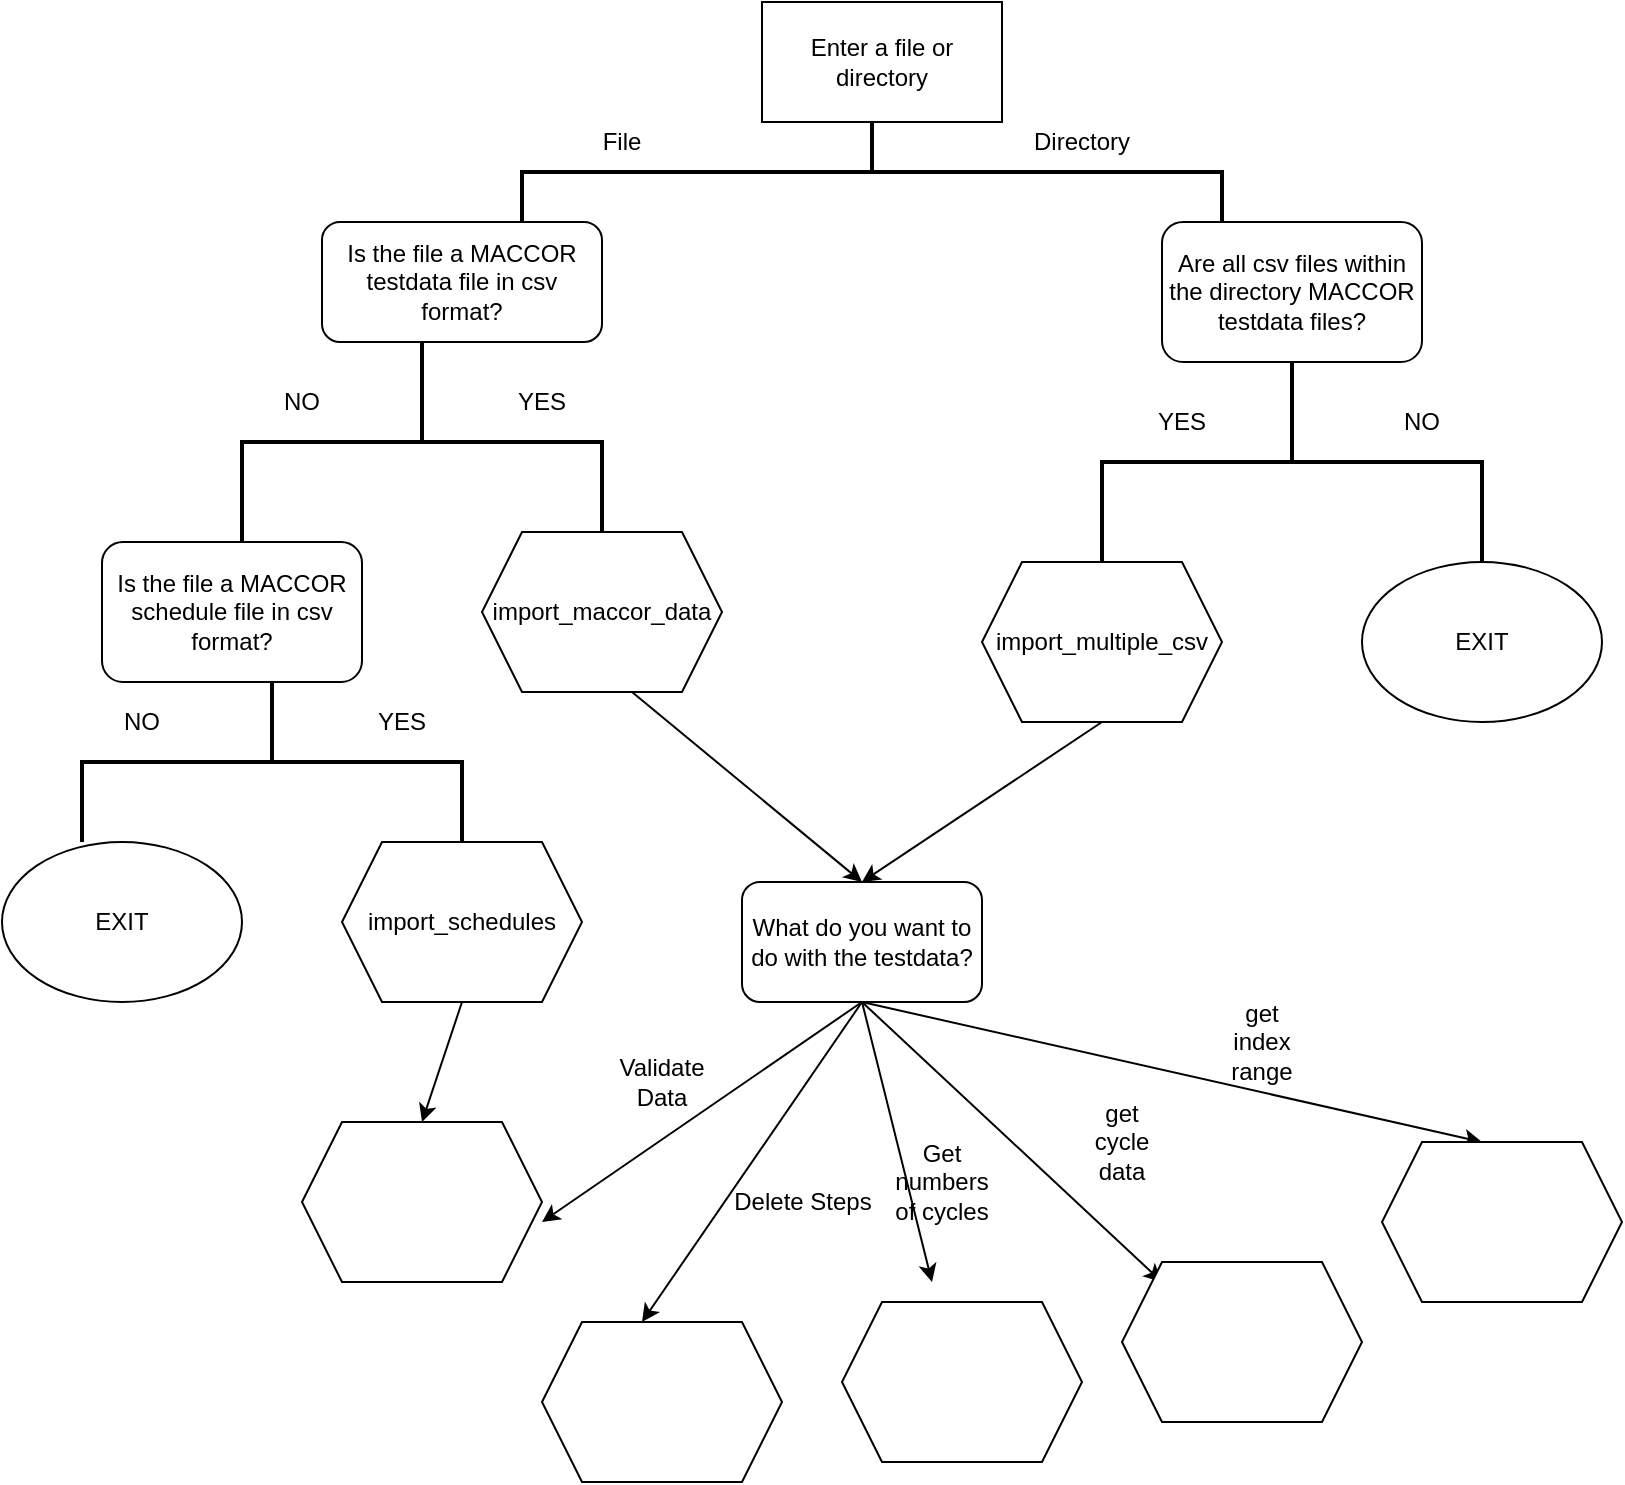 <mxfile version="13.6.4" type="device"><diagram id="C5RBs43oDa-KdzZeNtuy" name="Page-1"><mxGraphModel dx="1422" dy="914" grid="1" gridSize="10" guides="1" tooltips="1" connect="1" arrows="1" fold="1" page="1" pageScale="1" pageWidth="827" pageHeight="1169" math="0" shadow="0"><root><mxCell id="WIyWlLk6GJQsqaUBKTNV-0"/><mxCell id="WIyWlLk6GJQsqaUBKTNV-1" parent="WIyWlLk6GJQsqaUBKTNV-0"/><mxCell id="yUbsD0IC-R1BTTH6VM6u-6" value="" style="strokeWidth=2;html=1;shape=mxgraph.flowchart.annotation_2;align=left;labelPosition=right;pointerEvents=1;direction=south;" vertex="1" parent="WIyWlLk6GJQsqaUBKTNV-1"><mxGeometry x="270" y="80" width="350" height="50" as="geometry"/></mxCell><mxCell id="yUbsD0IC-R1BTTH6VM6u-7" value="Is the file a MACCOR testdata file in csv format?" style="rounded=1;whiteSpace=wrap;html=1;direction=west;" vertex="1" parent="WIyWlLk6GJQsqaUBKTNV-1"><mxGeometry x="170" y="130" width="140" height="60" as="geometry"/></mxCell><mxCell id="yUbsD0IC-R1BTTH6VM6u-8" value="Are all csv files within the directory MACCOR testdata files?" style="rounded=1;whiteSpace=wrap;html=1;direction=west;" vertex="1" parent="WIyWlLk6GJQsqaUBKTNV-1"><mxGeometry x="590" y="130" width="130" height="70" as="geometry"/></mxCell><mxCell id="yUbsD0IC-R1BTTH6VM6u-9" value="File" style="text;html=1;strokeColor=none;fillColor=none;align=center;verticalAlign=middle;whiteSpace=wrap;rounded=0;" vertex="1" parent="WIyWlLk6GJQsqaUBKTNV-1"><mxGeometry x="300" y="80" width="40" height="20" as="geometry"/></mxCell><mxCell id="yUbsD0IC-R1BTTH6VM6u-10" value="Directory" style="text;html=1;strokeColor=none;fillColor=none;align=center;verticalAlign=middle;whiteSpace=wrap;rounded=0;" vertex="1" parent="WIyWlLk6GJQsqaUBKTNV-1"><mxGeometry x="530" y="80" width="40" height="20" as="geometry"/></mxCell><mxCell id="yUbsD0IC-R1BTTH6VM6u-11" value="" style="strokeWidth=2;html=1;shape=mxgraph.flowchart.annotation_2;align=left;labelPosition=right;pointerEvents=1;direction=south;" vertex="1" parent="WIyWlLk6GJQsqaUBKTNV-1"><mxGeometry x="130" y="190" width="180" height="100" as="geometry"/></mxCell><mxCell id="yUbsD0IC-R1BTTH6VM6u-12" value="YES" style="text;html=1;strokeColor=none;fillColor=none;align=center;verticalAlign=middle;whiteSpace=wrap;rounded=0;" vertex="1" parent="WIyWlLk6GJQsqaUBKTNV-1"><mxGeometry x="260" y="210" width="40" height="20" as="geometry"/></mxCell><mxCell id="yUbsD0IC-R1BTTH6VM6u-13" value="NO" style="text;html=1;strokeColor=none;fillColor=none;align=center;verticalAlign=middle;whiteSpace=wrap;rounded=0;" vertex="1" parent="WIyWlLk6GJQsqaUBKTNV-1"><mxGeometry x="140" y="210" width="40" height="20" as="geometry"/></mxCell><mxCell id="yUbsD0IC-R1BTTH6VM6u-14" value="Is the file a MACCOR schedule file in csv format?" style="rounded=1;whiteSpace=wrap;html=1;" vertex="1" parent="WIyWlLk6GJQsqaUBKTNV-1"><mxGeometry x="60" y="290" width="130" height="70" as="geometry"/></mxCell><mxCell id="yUbsD0IC-R1BTTH6VM6u-17" value="import_maccor_data" style="shape=hexagon;perimeter=hexagonPerimeter2;whiteSpace=wrap;html=1;fixedSize=1;" vertex="1" parent="WIyWlLk6GJQsqaUBKTNV-1"><mxGeometry x="250" y="285" width="120" height="80" as="geometry"/></mxCell><mxCell id="yUbsD0IC-R1BTTH6VM6u-18" value="" style="strokeWidth=2;html=1;shape=mxgraph.flowchart.annotation_2;align=left;labelPosition=right;pointerEvents=1;direction=south;" vertex="1" parent="WIyWlLk6GJQsqaUBKTNV-1"><mxGeometry x="50" y="360" width="190" height="80" as="geometry"/></mxCell><mxCell id="yUbsD0IC-R1BTTH6VM6u-19" value="YES" style="text;html=1;strokeColor=none;fillColor=none;align=center;verticalAlign=middle;whiteSpace=wrap;rounded=0;" vertex="1" parent="WIyWlLk6GJQsqaUBKTNV-1"><mxGeometry x="190" y="370" width="40" height="20" as="geometry"/></mxCell><mxCell id="yUbsD0IC-R1BTTH6VM6u-20" value="NO" style="text;html=1;strokeColor=none;fillColor=none;align=center;verticalAlign=middle;whiteSpace=wrap;rounded=0;" vertex="1" parent="WIyWlLk6GJQsqaUBKTNV-1"><mxGeometry x="60" y="370" width="40" height="20" as="geometry"/></mxCell><mxCell id="yUbsD0IC-R1BTTH6VM6u-22" value="import_schedules" style="shape=hexagon;perimeter=hexagonPerimeter2;whiteSpace=wrap;html=1;fixedSize=1;" vertex="1" parent="WIyWlLk6GJQsqaUBKTNV-1"><mxGeometry x="180" y="440" width="120" height="80" as="geometry"/></mxCell><mxCell id="yUbsD0IC-R1BTTH6VM6u-24" value="EXIT" style="ellipse;whiteSpace=wrap;html=1;" vertex="1" parent="WIyWlLk6GJQsqaUBKTNV-1"><mxGeometry x="10" y="440" width="120" height="80" as="geometry"/></mxCell><mxCell id="yUbsD0IC-R1BTTH6VM6u-25" value="" style="strokeWidth=2;html=1;shape=mxgraph.flowchart.annotation_2;align=left;labelPosition=right;pointerEvents=1;direction=south;" vertex="1" parent="WIyWlLk6GJQsqaUBKTNV-1"><mxGeometry x="560" y="200" width="190" height="100" as="geometry"/></mxCell><mxCell id="yUbsD0IC-R1BTTH6VM6u-26" value="NO" style="text;html=1;strokeColor=none;fillColor=none;align=center;verticalAlign=middle;whiteSpace=wrap;rounded=0;" vertex="1" parent="WIyWlLk6GJQsqaUBKTNV-1"><mxGeometry x="700" y="220" width="40" height="20" as="geometry"/></mxCell><mxCell id="yUbsD0IC-R1BTTH6VM6u-27" value="YES" style="text;html=1;strokeColor=none;fillColor=none;align=center;verticalAlign=middle;whiteSpace=wrap;rounded=0;" vertex="1" parent="WIyWlLk6GJQsqaUBKTNV-1"><mxGeometry x="580" y="220" width="40" height="20" as="geometry"/></mxCell><mxCell id="yUbsD0IC-R1BTTH6VM6u-29" value="EXIT" style="ellipse;whiteSpace=wrap;html=1;" vertex="1" parent="WIyWlLk6GJQsqaUBKTNV-1"><mxGeometry x="690" y="300" width="120" height="80" as="geometry"/></mxCell><mxCell id="yUbsD0IC-R1BTTH6VM6u-30" value="import_multiple_csv" style="shape=hexagon;perimeter=hexagonPerimeter2;whiteSpace=wrap;html=1;fixedSize=1;" vertex="1" parent="WIyWlLk6GJQsqaUBKTNV-1"><mxGeometry x="500" y="300" width="120" height="80" as="geometry"/></mxCell><mxCell id="yUbsD0IC-R1BTTH6VM6u-31" value="" style="endArrow=classic;html=1;exitX=0.625;exitY=1;exitDx=0;exitDy=0;" edge="1" parent="WIyWlLk6GJQsqaUBKTNV-1" source="yUbsD0IC-R1BTTH6VM6u-17"><mxGeometry width="50" height="50" relative="1" as="geometry"><mxPoint x="390" y="510" as="sourcePoint"/><mxPoint x="440" y="460" as="targetPoint"/></mxGeometry></mxCell><mxCell id="yUbsD0IC-R1BTTH6VM6u-32" value="" style="endArrow=classic;html=1;exitX=0.5;exitY=1;exitDx=0;exitDy=0;" edge="1" parent="WIyWlLk6GJQsqaUBKTNV-1" source="yUbsD0IC-R1BTTH6VM6u-30"><mxGeometry width="50" height="50" relative="1" as="geometry"><mxPoint x="390" y="510" as="sourcePoint"/><mxPoint x="440" y="460" as="targetPoint"/></mxGeometry></mxCell><mxCell id="yUbsD0IC-R1BTTH6VM6u-33" value="What do you want to do with the testdata?" style="rounded=1;whiteSpace=wrap;html=1;" vertex="1" parent="WIyWlLk6GJQsqaUBKTNV-1"><mxGeometry x="380" y="460" width="120" height="60" as="geometry"/></mxCell><mxCell id="yUbsD0IC-R1BTTH6VM6u-34" value="" style="endArrow=classic;html=1;" edge="1" parent="WIyWlLk6GJQsqaUBKTNV-1"><mxGeometry width="50" height="50" relative="1" as="geometry"><mxPoint x="440" y="520" as="sourcePoint"/><mxPoint x="590" y="660" as="targetPoint"/></mxGeometry></mxCell><mxCell id="yUbsD0IC-R1BTTH6VM6u-35" value="" style="endArrow=classic;html=1;exitX=0.5;exitY=1;exitDx=0;exitDy=0;" edge="1" parent="WIyWlLk6GJQsqaUBKTNV-1" source="yUbsD0IC-R1BTTH6VM6u-33"><mxGeometry width="50" height="50" relative="1" as="geometry"><mxPoint x="280" y="730" as="sourcePoint"/><mxPoint x="330" y="680" as="targetPoint"/></mxGeometry></mxCell><mxCell id="yUbsD0IC-R1BTTH6VM6u-36" value="" style="endArrow=classic;html=1;exitX=0.5;exitY=1;exitDx=0;exitDy=0;" edge="1" parent="WIyWlLk6GJQsqaUBKTNV-1" source="yUbsD0IC-R1BTTH6VM6u-33"><mxGeometry width="50" height="50" relative="1" as="geometry"><mxPoint x="90" y="730" as="sourcePoint"/><mxPoint x="750" y="590" as="targetPoint"/></mxGeometry></mxCell><mxCell id="yUbsD0IC-R1BTTH6VM6u-37" value="" style="endArrow=classic;html=1;exitX=0.5;exitY=1;exitDx=0;exitDy=0;" edge="1" parent="WIyWlLk6GJQsqaUBKTNV-1" source="yUbsD0IC-R1BTTH6VM6u-33"><mxGeometry width="50" height="50" relative="1" as="geometry"><mxPoint x="230" y="680" as="sourcePoint"/><mxPoint x="280" y="630" as="targetPoint"/></mxGeometry></mxCell><mxCell id="yUbsD0IC-R1BTTH6VM6u-38" value="" style="endArrow=classic;html=1;exitX=0.5;exitY=1;exitDx=0;exitDy=0;" edge="1" parent="WIyWlLk6GJQsqaUBKTNV-1" source="yUbsD0IC-R1BTTH6VM6u-33"><mxGeometry width="50" height="50" relative="1" as="geometry"><mxPoint x="425" y="610" as="sourcePoint"/><mxPoint x="475" y="660" as="targetPoint"/><Array as="points"><mxPoint x="455" y="580"/></Array></mxGeometry></mxCell><mxCell id="yUbsD0IC-R1BTTH6VM6u-39" value="get index range" style="text;html=1;strokeColor=none;fillColor=none;align=center;verticalAlign=middle;whiteSpace=wrap;rounded=0;" vertex="1" parent="WIyWlLk6GJQsqaUBKTNV-1"><mxGeometry x="620" y="530" width="40" height="20" as="geometry"/></mxCell><mxCell id="yUbsD0IC-R1BTTH6VM6u-40" value="get cycle data" style="text;html=1;strokeColor=none;fillColor=none;align=center;verticalAlign=middle;whiteSpace=wrap;rounded=0;" vertex="1" parent="WIyWlLk6GJQsqaUBKTNV-1"><mxGeometry x="550" y="580" width="40" height="20" as="geometry"/></mxCell><mxCell id="yUbsD0IC-R1BTTH6VM6u-41" value="Get numbers of cycles" style="text;html=1;strokeColor=none;fillColor=none;align=center;verticalAlign=middle;whiteSpace=wrap;rounded=0;" vertex="1" parent="WIyWlLk6GJQsqaUBKTNV-1"><mxGeometry x="460" y="600" width="40" height="20" as="geometry"/></mxCell><mxCell id="yUbsD0IC-R1BTTH6VM6u-43" value="Validate Data" style="text;html=1;strokeColor=none;fillColor=none;align=center;verticalAlign=middle;whiteSpace=wrap;rounded=0;" vertex="1" parent="WIyWlLk6GJQsqaUBKTNV-1"><mxGeometry x="320" y="550" width="40" height="20" as="geometry"/></mxCell><mxCell id="yUbsD0IC-R1BTTH6VM6u-44" value="Delete Steps" style="text;html=1;align=center;verticalAlign=middle;resizable=0;points=[];autosize=1;" vertex="1" parent="WIyWlLk6GJQsqaUBKTNV-1"><mxGeometry x="370" y="610" width="80" height="20" as="geometry"/></mxCell><mxCell id="yUbsD0IC-R1BTTH6VM6u-45" value="" style="shape=hexagon;perimeter=hexagonPerimeter2;whiteSpace=wrap;html=1;fixedSize=1;" vertex="1" parent="WIyWlLk6GJQsqaUBKTNV-1"><mxGeometry x="700" y="590" width="120" height="80" as="geometry"/></mxCell><mxCell id="yUbsD0IC-R1BTTH6VM6u-46" value="" style="shape=hexagon;perimeter=hexagonPerimeter2;whiteSpace=wrap;html=1;fixedSize=1;" vertex="1" parent="WIyWlLk6GJQsqaUBKTNV-1"><mxGeometry x="570" y="650" width="120" height="80" as="geometry"/></mxCell><mxCell id="yUbsD0IC-R1BTTH6VM6u-47" value="" style="shape=hexagon;perimeter=hexagonPerimeter2;whiteSpace=wrap;html=1;fixedSize=1;" vertex="1" parent="WIyWlLk6GJQsqaUBKTNV-1"><mxGeometry x="430" y="670" width="120" height="80" as="geometry"/></mxCell><mxCell id="yUbsD0IC-R1BTTH6VM6u-48" value="" style="shape=hexagon;perimeter=hexagonPerimeter2;whiteSpace=wrap;html=1;fixedSize=1;" vertex="1" parent="WIyWlLk6GJQsqaUBKTNV-1"><mxGeometry x="280" y="680" width="120" height="80" as="geometry"/></mxCell><mxCell id="yUbsD0IC-R1BTTH6VM6u-49" value="" style="shape=hexagon;perimeter=hexagonPerimeter2;whiteSpace=wrap;html=1;fixedSize=1;" vertex="1" parent="WIyWlLk6GJQsqaUBKTNV-1"><mxGeometry x="160" y="580" width="120" height="80" as="geometry"/></mxCell><mxCell id="yUbsD0IC-R1BTTH6VM6u-50" value="" style="endArrow=classic;html=1;entryX=0.5;entryY=0;entryDx=0;entryDy=0;exitX=0.5;exitY=1;exitDx=0;exitDy=0;" edge="1" parent="WIyWlLk6GJQsqaUBKTNV-1" source="yUbsD0IC-R1BTTH6VM6u-22" target="yUbsD0IC-R1BTTH6VM6u-49"><mxGeometry width="50" height="50" relative="1" as="geometry"><mxPoint x="390" y="450" as="sourcePoint"/><mxPoint x="440" y="400" as="targetPoint"/></mxGeometry></mxCell><mxCell id="yUbsD0IC-R1BTTH6VM6u-51" value="Enter a file or directory" style="rounded=0;whiteSpace=wrap;html=1;" vertex="1" parent="WIyWlLk6GJQsqaUBKTNV-1"><mxGeometry x="390" y="20" width="120" height="60" as="geometry"/></mxCell></root></mxGraphModel></diagram></mxfile>